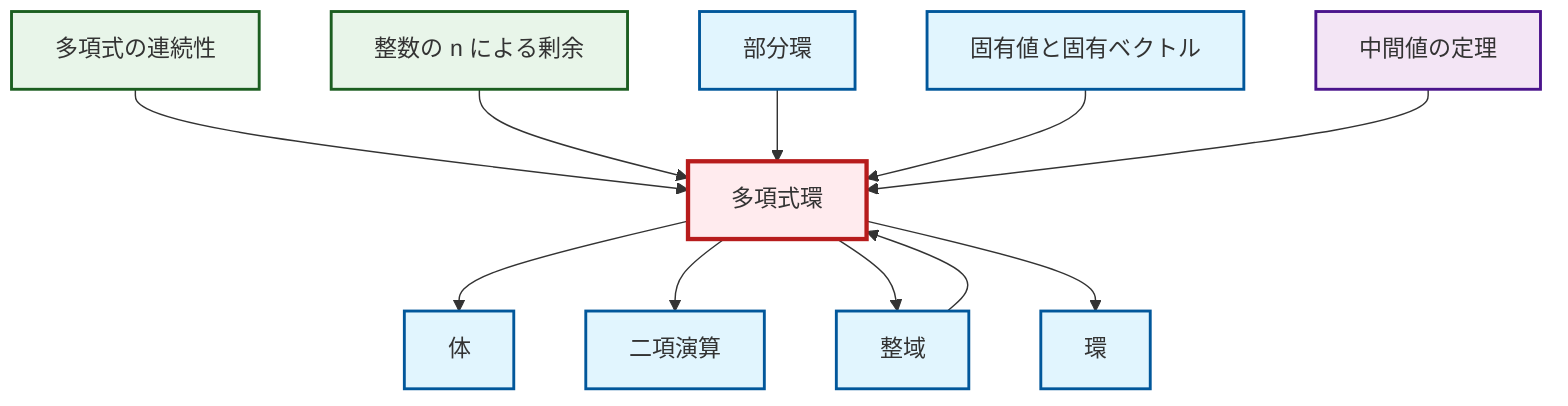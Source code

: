 graph TD
    classDef definition fill:#e1f5fe,stroke:#01579b,stroke-width:2px
    classDef theorem fill:#f3e5f5,stroke:#4a148c,stroke-width:2px
    classDef axiom fill:#fff3e0,stroke:#e65100,stroke-width:2px
    classDef example fill:#e8f5e9,stroke:#1b5e20,stroke-width:2px
    classDef current fill:#ffebee,stroke:#b71c1c,stroke-width:3px
    def-ring["環"]:::definition
    def-polynomial-ring["多項式環"]:::definition
    def-subring["部分環"]:::definition
    def-field["体"]:::definition
    def-integral-domain["整域"]:::definition
    def-eigenvalue-eigenvector["固有値と固有ベクトル"]:::definition
    ex-quotient-integers-mod-n["整数の n による剰余"]:::example
    ex-polynomial-continuity["多項式の連続性"]:::example
    def-binary-operation["二項演算"]:::definition
    thm-intermediate-value["中間値の定理"]:::theorem
    def-integral-domain --> def-polynomial-ring
    def-polynomial-ring --> def-field
    ex-polynomial-continuity --> def-polynomial-ring
    ex-quotient-integers-mod-n --> def-polynomial-ring
    def-subring --> def-polynomial-ring
    def-eigenvalue-eigenvector --> def-polynomial-ring
    def-polynomial-ring --> def-binary-operation
    def-polynomial-ring --> def-integral-domain
    thm-intermediate-value --> def-polynomial-ring
    def-polynomial-ring --> def-ring
    class def-polynomial-ring current